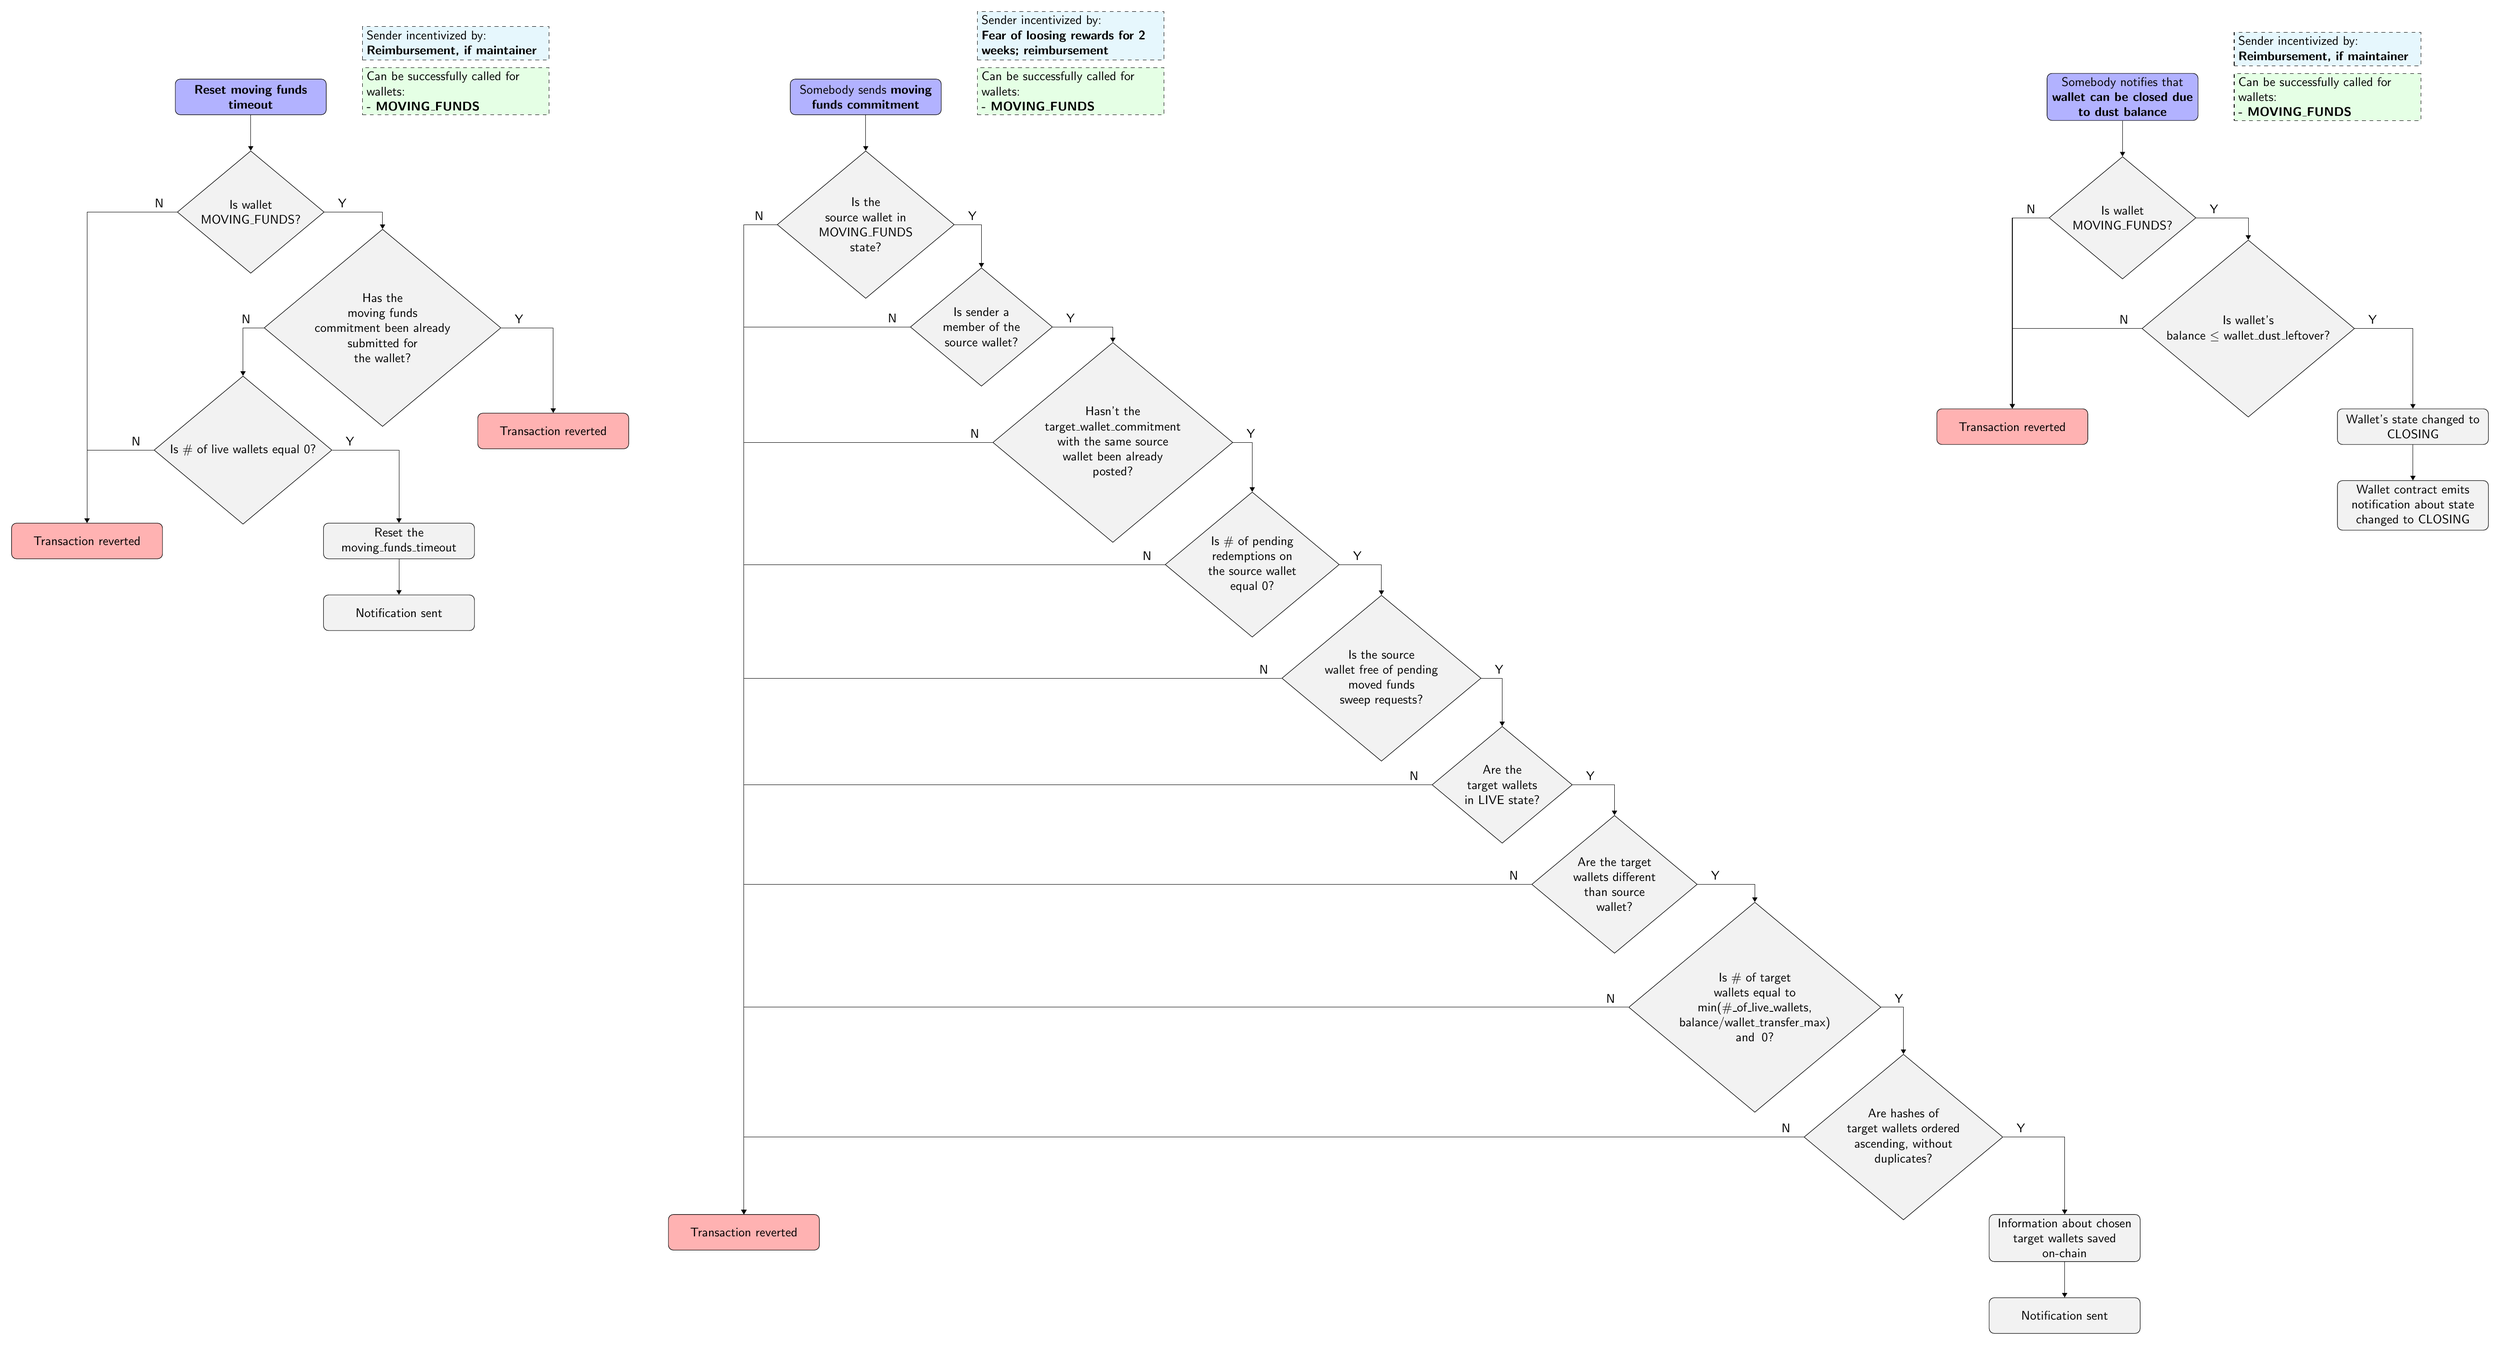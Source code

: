 % TIP: To generate PDF file run `pdflatex filename.tikz`. To generate PNG file
% run `convert -density 300 filename.pdf -resize 50% filename.png` (requires
% intallation of `imagemagick` tool).

\documentclass{standalone}%
\usepackage{tikz}%
\usetikzlibrary{positioning,shapes,arrows.meta,chains}%

% These commands are used to draw arrow labels
\newcommand{\yes}{node [auto, pos=0, xshift=5mm]{Y}}%
\newcommand{\no}{node [auto, swap, pos=0, xshift=-5mm]{N}}%

% We need layers to draw the background
\pgfdeclarelayer{background}%
\pgfsetlayers{background,main}%

\begin{document}%
\begin{tikzpicture}[
% Specify styles for nodes:
    base/.style = {rectangle, rounded corners, draw=black,
                   minimum width=4cm, minimum height=1cm,
                   text centered, text width=4cm, align=flush center},
   start/.style = {base, fill=blue!30},
  revert/.style = {base, fill=red!30},
  action/.style = {base, fill=black!5},
   check/.style = {diamond, aspect=1.2, draw=black, fill=black!5,
                   minimum width=1cm, align=center},
   note1/.style = {rectangle, draw, dashed, fill=green!10,
                   align=flush left, text width=5cm},
   note2/.style = {rectangle, draw, dashed, fill=cyan!10,
                   align=flush left, text width=5cm},
              > = Triangle,                  % defines the arrow tip style when `->` is used
           font = \sffamily,
]

% RESET MOVING FUNDS TIMEOUT
% Nodes
\node[start]                                                       (rmft_start)   {\textbf{Reset moving funds timeout}};
\node[check, below=of rmft_start]                                  (rmft_check1)  {Is wallet\\ MOVING\_FUNDS?};
\node[check, below right=of rmft_check1]                           (rmft_check2)  {Has the\\ moving funds\\ commitment been already\\ submitted for\\ the wallet?};
\node[check, below left=of rmft_check2]                            (rmft_check3)  {Is \# of live wallets equal 0?};
\node[revert, below right=of rmft_check2]                          (rmft_revert1) {Transaction reverted};
\node[revert, below left=of rmft_check3]                           (rmft_revert2) {Transaction reverted};
\node[action, below right=of rmft_check3]                          (rmft_action1) {Reset the moving\_funds\_timeout};
\node[action, below=of rmft_action1]                               (rmft_action2) {Notification sent};
\node[note1, right=of rmft_start.south east, anchor=south west]    (rmft_note1)   {Can be successfully called for wallets:\\ 
                                                                                   \textbf{- MOVING\_FUNDS}};
\node[note2, above=of rmft_note1.north, anchor=south, yshift=-8mm] (rmft_note2)   {Sender incentivized by:\\ \textbf{Reimbursement, if maintainer}};

% Arrows
\draw[->] (rmft_start)   -- (rmft_check1);
\draw[->] (rmft_check1)  -| (rmft_revert2) \no;
\draw[->] (rmft_check1)  -| (rmft_check2)  \yes;
\draw[->] (rmft_check2)  -| (rmft_check3)  \no;
\draw[->] (rmft_check2)  -| (rmft_revert1) \yes;
\draw[->] (rmft_check3)  -| (rmft_revert2) \no;
\draw[->] (rmft_check3)  -| (rmft_action1) \yes;
\draw[->] (rmft_action1) -- (rmft_action2);

% MOVING FUNDS COMMITMENT
% Nodes
\node[start, right=of rmft_start, xshift=12cm]                    (mfc_start)   {Somebody sends \textbf{moving funds commitment}};
\node[check, below=of mfc_start]                                  (mfc_check1)  {Is the\\ source wallet in\\ MOVING\_FUNDS\\ state?};
\node[check, below right=of mfc_check1]                           (mfc_check2)  {Is sender a\\ member of the\\ source wallet?};
\node[check, below right=of mfc_check2]                           (mfc_check3)  {Hasn't the\\ target\_wallet\_commitment\\ with the same source\\ wallet been already\\ posted?};
\node[check, below right=of mfc_check3]                           (mfc_check4)  {Is \# of pending\\ redemptions on\\ the source wallet\\ equal 0?};
\node[check, below right=of mfc_check4]                           (mfc_check5)  {Is the source\\ wallet free of pending\\ moved funds\\ sweep requests?};
\node[check, below right=of mfc_check5]                           (mfc_check6)  {Are the\\ target wallets\\ in LIVE state?};
\node[check, below right=of mfc_check6]                           (mfc_check7)  {Are the target\\ wallets different\\ than source\\ wallet?};
\node[check, below right=of mfc_check7]                           (mfc_check8)  {Is \# of target\\ wallets equal to\\ min(\#\_of\_live\_wallets,\\ balance/wallet\_transfer\_max)\\ and \>0?};
\node[check, below right=of mfc_check8]                           (mfc_check9)  {Are hashes of\\ target wallets ordered\\ ascending, without\\ duplicates?};              
\node[revert, below left=of mfc_check9, xshift=-28cm]             (mfc_revert1) {Transaction reverted};
\node[action, below right=of mfc_check9]                          (mfc_action1) {Information about chosen target wallets saved on-chain};
\node[action, below=of mfc_action1]                               (mfc_action2) {Notification sent};
\node[note1, right=of mfc_start.south east, anchor=south west]    (mfc_note1)   {Can be successfully called for wallets:\\
                                                                                 \textbf{- MOVING\_FUNDS}};
\node[note2, above=of mfc_note1.north, anchor=south, yshift=-8mm] (mfc_note2)   {Sender incentivized by:\\ \textbf{Fear of loosing rewards for 2 weeks; reimbursement}};

% Arrows
\draw[->] (mfc_start)   -- (mfc_check1);
\draw[->] (mfc_check1)  -| (mfc_revert1) \no;
\draw[->] (mfc_check1)  -| (mfc_check2)  \yes;
\draw[->] (mfc_check2)  -| (mfc_revert1) \no;
\draw[->] (mfc_check2)  -| (mfc_check3)  \yes;
\draw[->] (mfc_check3)  -| (mfc_revert1) \no;
\draw[->] (mfc_check3)  -| (mfc_check4)  \yes;
\draw[->] (mfc_check4)  -| (mfc_revert1) \no;
\draw[->] (mfc_check4)  -| (mfc_check5)  \yes;
\draw[->] (mfc_check5)  -| (mfc_revert1) \no;
\draw[->] (mfc_check5)  -| (mfc_check6)  \yes;
\draw[->] (mfc_check6)  -| (mfc_revert1) \no;
\draw[->] (mfc_check6)  -| (mfc_check7)  \yes;
\draw[->] (mfc_check7)  -| (mfc_revert1) \no;
\draw[->] (mfc_check7)  -| (mfc_check8)  \yes;
\draw[->] (mfc_check8)  -| (mfc_revert1) \no;
\draw[->] (mfc_check8)  -| (mfc_check9)  \yes;
\draw[->] (mfc_check9)  -| (mfc_revert1) \no;
\draw[->] (mfc_check9)  -| (mfc_action1) \yes;
\draw[->] (mfc_action1) -- (mfc_action2);


% DUST BALANCE
% Nodes
\node[start, right=of mfc_start, xshift=30cm]                    (db_start)   {Somebody notifies that \textbf{wallet can be closed due to dust balance}};
\node[check, below=of db_start]                                  (db_check1)  {Is wallet\\ MOVING\_FUNDS?};
\node[check, below right=of db_check1]                           (db_check2)  {Is wallet's\\ balance $\leq$ wallet\_dust\_leftover?};              
\node[revert, below left=of db_check2, xshift=-2cm]              (db_revert1) {Transaction reverted};
\node[action, below right=of db_check2]                          (db_action1) {Wallet's state changed to CLOSING};
\node[action, below=of db_action1]                               (db_action2) {Wallet contract emits notification about state changed to CLOSING};
\node[note1, right=of db_start.south east, anchor=south west]    (db_note1)   {Can be successfully called for wallets:\\
                                                                               \textbf{- MOVING\_FUNDS}};
\node[note2, above=of db_note1.north, anchor=south, yshift=-8mm] (db_note2)   {Sender incentivized by:\\ \textbf{Reimbursement, if maintainer}};

% Arrows
\draw[->] (db_start)   -- (db_check1);
\draw[->] (db_check1)  -| (db_revert1) \no;
\draw[->] (db_check1)  -| (db_check2)  \yes;
\draw[->] (db_check2)  -| (db_revert1) \no;
\draw[->] (db_check2)  -| (db_action1) \yes;
\draw[->] (db_action1) -- (db_action2);


% BACKGROUND
% To draw the background behind the nodes and other objects we use pgf layers. 
% We calculate top left and bottom right corners position of current canvas and
% construct white background between those points expanded by some small amount.
% This gives us nice little margin around the diagram.

\begin{pgfonlayer}{background}
  \path (current bounding box.north west)+(-0.2,0.2) node (a) {};
  \path (current bounding box.south east)+(0.2,-0.2) node (b) {};
  \path[fill=white] (a) rectangle (b);
\end{pgfonlayer}

\end{tikzpicture}
\end{document}
